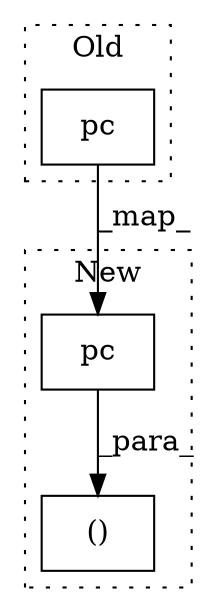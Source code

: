 digraph G {
subgraph cluster0 {
1 [label="pc" a="32" s="7513,7520" l="3,1" shape="box"];
label = "Old";
style="dotted";
}
subgraph cluster1 {
2 [label="pc" a="32" s="7530,7537" l="3,1" shape="box"];
3 [label="()" a="106" s="7530" l="29" shape="box"];
label = "New";
style="dotted";
}
1 -> 2 [label="_map_"];
2 -> 3 [label="_para_"];
}